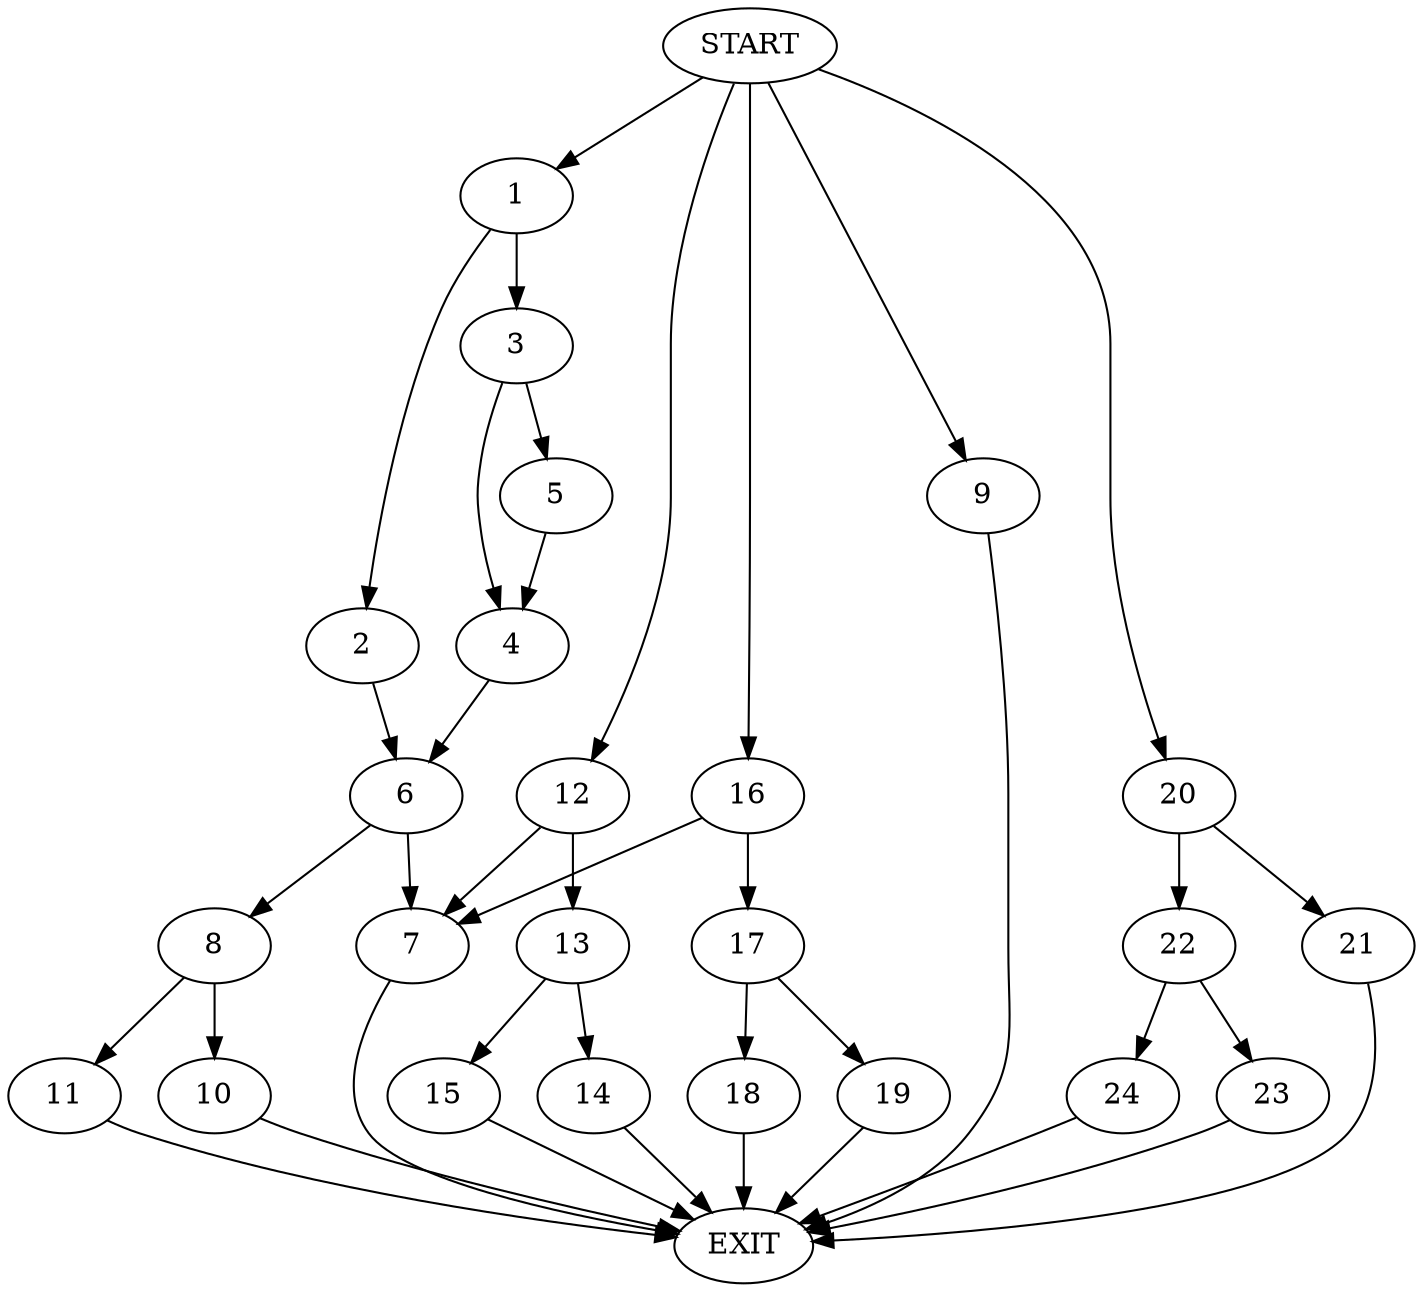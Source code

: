 digraph {
0 [label="START"]
25 [label="EXIT"]
0 -> 1
1 -> 2
1 -> 3
3 -> 4
3 -> 5
2 -> 6
6 -> 7
6 -> 8
4 -> 6
5 -> 4
0 -> 9
9 -> 25
8 -> 10
8 -> 11
7 -> 25
10 -> 25
11 -> 25
0 -> 12
12 -> 13
12 -> 7
13 -> 14
13 -> 15
15 -> 25
14 -> 25
0 -> 16
16 -> 17
16 -> 7
17 -> 18
17 -> 19
18 -> 25
19 -> 25
0 -> 20
20 -> 21
20 -> 22
22 -> 23
22 -> 24
21 -> 25
23 -> 25
24 -> 25
}
